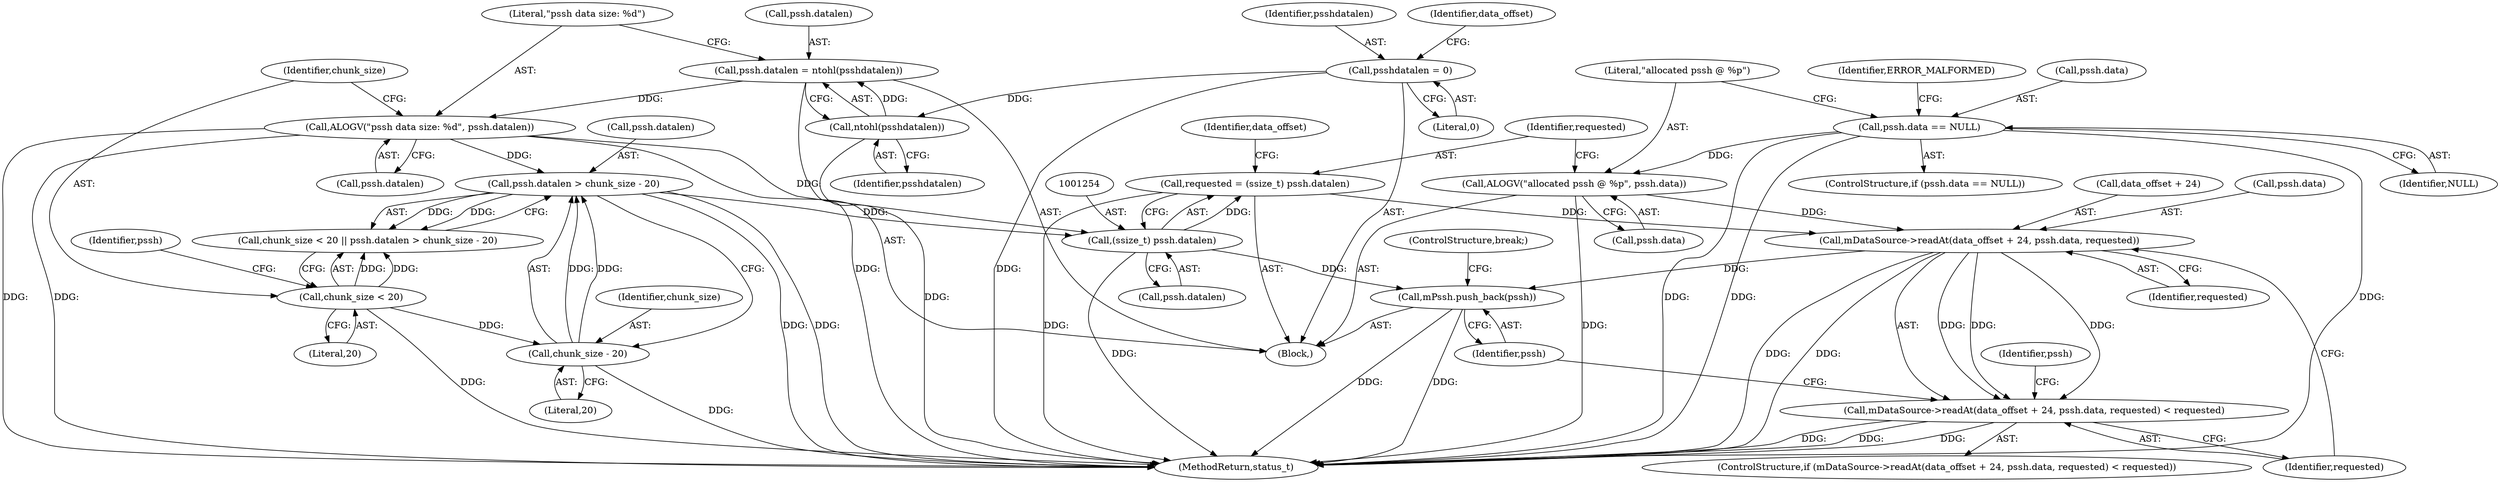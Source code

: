 digraph "0_Android_8a3a2f6ea7defe1a81bb32b3c9f3537f84749b9d@API" {
"1001260" [label="(Call,mDataSource->readAt(data_offset + 24, pssh.data, requested))"];
"1001245" [label="(Call,ALOGV(\"allocated pssh @ %p\", pssh.data))"];
"1001237" [label="(Call,pssh.data == NULL)"];
"1001251" [label="(Call,requested = (ssize_t) pssh.datalen)"];
"1001253" [label="(Call,(ssize_t) pssh.datalen)"];
"1001209" [label="(Call,ALOGV(\"pssh data size: %d\", pssh.datalen))"];
"1001203" [label="(Call,pssh.datalen = ntohl(psshdatalen))"];
"1001207" [label="(Call,ntohl(psshdatalen))"];
"1001187" [label="(Call,psshdatalen = 0)"];
"1001219" [label="(Call,pssh.datalen > chunk_size - 20)"];
"1001223" [label="(Call,chunk_size - 20)"];
"1001216" [label="(Call,chunk_size < 20)"];
"1001259" [label="(Call,mDataSource->readAt(data_offset + 24, pssh.data, requested) < requested)"];
"1001275" [label="(Call,mPssh.push_back(pssh))"];
"1001225" [label="(Literal,20)"];
"1001262" [label="(Identifier,data_offset)"];
"1001188" [label="(Identifier,psshdatalen)"];
"1001237" [label="(Call,pssh.data == NULL)"];
"1001189" [label="(Literal,0)"];
"1001267" [label="(Identifier,requested)"];
"1001238" [label="(Call,pssh.data)"];
"1001259" [label="(Call,mDataSource->readAt(data_offset + 24, pssh.data, requested) < requested)"];
"1001247" [label="(Call,pssh.data)"];
"1001217" [label="(Identifier,chunk_size)"];
"1001255" [label="(Call,pssh.datalen)"];
"1001211" [label="(Call,pssh.datalen)"];
"1001261" [label="(Call,data_offset + 24)"];
"1001236" [label="(ControlStructure,if (pssh.data == NULL))"];
"1001244" [label="(Identifier,ERROR_MALFORMED)"];
"1001220" [label="(Call,pssh.datalen)"];
"1001223" [label="(Call,chunk_size - 20)"];
"1001194" [label="(Identifier,data_offset)"];
"1001271" [label="(Identifier,pssh)"];
"1001246" [label="(Literal,\"allocated pssh @ %p\")"];
"1001219" [label="(Call,pssh.datalen > chunk_size - 20)"];
"1001203" [label="(Call,pssh.datalen = ntohl(psshdatalen))"];
"1001187" [label="(Call,psshdatalen = 0)"];
"1001264" [label="(Call,pssh.data)"];
"1001275" [label="(Call,mPssh.push_back(pssh))"];
"1001207" [label="(Call,ntohl(psshdatalen))"];
"1001204" [label="(Call,pssh.datalen)"];
"1001218" [label="(Literal,20)"];
"1001252" [label="(Identifier,requested)"];
"1001277" [label="(ControlStructure,break;)"];
"1001276" [label="(Identifier,pssh)"];
"1001251" [label="(Call,requested = (ssize_t) pssh.datalen)"];
"1001260" [label="(Call,mDataSource->readAt(data_offset + 24, pssh.data, requested))"];
"1001224" [label="(Identifier,chunk_size)"];
"1001258" [label="(ControlStructure,if (mDataSource->readAt(data_offset + 24, pssh.data, requested) < requested))"];
"1001221" [label="(Identifier,pssh)"];
"1001215" [label="(Call,chunk_size < 20 || pssh.datalen > chunk_size - 20)"];
"1001253" [label="(Call,(ssize_t) pssh.datalen)"];
"1001245" [label="(Call,ALOGV(\"allocated pssh @ %p\", pssh.data))"];
"1001209" [label="(Call,ALOGV(\"pssh data size: %d\", pssh.datalen))"];
"1001165" [label="(Block,)"];
"1001208" [label="(Identifier,psshdatalen)"];
"1001210" [label="(Literal,\"pssh data size: %d\")"];
"1001241" [label="(Identifier,NULL)"];
"1001268" [label="(Identifier,requested)"];
"1001216" [label="(Call,chunk_size < 20)"];
"1003903" [label="(MethodReturn,status_t)"];
"1001260" -> "1001259"  [label="AST: "];
"1001260" -> "1001267"  [label="CFG: "];
"1001261" -> "1001260"  [label="AST: "];
"1001264" -> "1001260"  [label="AST: "];
"1001267" -> "1001260"  [label="AST: "];
"1001268" -> "1001260"  [label="CFG: "];
"1001260" -> "1003903"  [label="DDG: "];
"1001260" -> "1003903"  [label="DDG: "];
"1001260" -> "1001259"  [label="DDG: "];
"1001260" -> "1001259"  [label="DDG: "];
"1001260" -> "1001259"  [label="DDG: "];
"1001245" -> "1001260"  [label="DDG: "];
"1001251" -> "1001260"  [label="DDG: "];
"1001260" -> "1001275"  [label="DDG: "];
"1001245" -> "1001165"  [label="AST: "];
"1001245" -> "1001247"  [label="CFG: "];
"1001246" -> "1001245"  [label="AST: "];
"1001247" -> "1001245"  [label="AST: "];
"1001252" -> "1001245"  [label="CFG: "];
"1001245" -> "1003903"  [label="DDG: "];
"1001237" -> "1001245"  [label="DDG: "];
"1001237" -> "1001236"  [label="AST: "];
"1001237" -> "1001241"  [label="CFG: "];
"1001238" -> "1001237"  [label="AST: "];
"1001241" -> "1001237"  [label="AST: "];
"1001244" -> "1001237"  [label="CFG: "];
"1001246" -> "1001237"  [label="CFG: "];
"1001237" -> "1003903"  [label="DDG: "];
"1001237" -> "1003903"  [label="DDG: "];
"1001237" -> "1003903"  [label="DDG: "];
"1001251" -> "1001165"  [label="AST: "];
"1001251" -> "1001253"  [label="CFG: "];
"1001252" -> "1001251"  [label="AST: "];
"1001253" -> "1001251"  [label="AST: "];
"1001262" -> "1001251"  [label="CFG: "];
"1001251" -> "1003903"  [label="DDG: "];
"1001253" -> "1001251"  [label="DDG: "];
"1001253" -> "1001255"  [label="CFG: "];
"1001254" -> "1001253"  [label="AST: "];
"1001255" -> "1001253"  [label="AST: "];
"1001253" -> "1003903"  [label="DDG: "];
"1001209" -> "1001253"  [label="DDG: "];
"1001219" -> "1001253"  [label="DDG: "];
"1001253" -> "1001275"  [label="DDG: "];
"1001209" -> "1001165"  [label="AST: "];
"1001209" -> "1001211"  [label="CFG: "];
"1001210" -> "1001209"  [label="AST: "];
"1001211" -> "1001209"  [label="AST: "];
"1001217" -> "1001209"  [label="CFG: "];
"1001209" -> "1003903"  [label="DDG: "];
"1001209" -> "1003903"  [label="DDG: "];
"1001203" -> "1001209"  [label="DDG: "];
"1001209" -> "1001219"  [label="DDG: "];
"1001203" -> "1001165"  [label="AST: "];
"1001203" -> "1001207"  [label="CFG: "];
"1001204" -> "1001203"  [label="AST: "];
"1001207" -> "1001203"  [label="AST: "];
"1001210" -> "1001203"  [label="CFG: "];
"1001203" -> "1003903"  [label="DDG: "];
"1001207" -> "1001203"  [label="DDG: "];
"1001207" -> "1001208"  [label="CFG: "];
"1001208" -> "1001207"  [label="AST: "];
"1001207" -> "1003903"  [label="DDG: "];
"1001187" -> "1001207"  [label="DDG: "];
"1001187" -> "1001165"  [label="AST: "];
"1001187" -> "1001189"  [label="CFG: "];
"1001188" -> "1001187"  [label="AST: "];
"1001189" -> "1001187"  [label="AST: "];
"1001194" -> "1001187"  [label="CFG: "];
"1001187" -> "1003903"  [label="DDG: "];
"1001219" -> "1001215"  [label="AST: "];
"1001219" -> "1001223"  [label="CFG: "];
"1001220" -> "1001219"  [label="AST: "];
"1001223" -> "1001219"  [label="AST: "];
"1001215" -> "1001219"  [label="CFG: "];
"1001219" -> "1003903"  [label="DDG: "];
"1001219" -> "1003903"  [label="DDG: "];
"1001219" -> "1001215"  [label="DDG: "];
"1001219" -> "1001215"  [label="DDG: "];
"1001223" -> "1001219"  [label="DDG: "];
"1001223" -> "1001219"  [label="DDG: "];
"1001223" -> "1001225"  [label="CFG: "];
"1001224" -> "1001223"  [label="AST: "];
"1001225" -> "1001223"  [label="AST: "];
"1001223" -> "1003903"  [label="DDG: "];
"1001216" -> "1001223"  [label="DDG: "];
"1001216" -> "1001215"  [label="AST: "];
"1001216" -> "1001218"  [label="CFG: "];
"1001217" -> "1001216"  [label="AST: "];
"1001218" -> "1001216"  [label="AST: "];
"1001221" -> "1001216"  [label="CFG: "];
"1001215" -> "1001216"  [label="CFG: "];
"1001216" -> "1003903"  [label="DDG: "];
"1001216" -> "1001215"  [label="DDG: "];
"1001216" -> "1001215"  [label="DDG: "];
"1001259" -> "1001258"  [label="AST: "];
"1001259" -> "1001268"  [label="CFG: "];
"1001268" -> "1001259"  [label="AST: "];
"1001271" -> "1001259"  [label="CFG: "];
"1001276" -> "1001259"  [label="CFG: "];
"1001259" -> "1003903"  [label="DDG: "];
"1001259" -> "1003903"  [label="DDG: "];
"1001259" -> "1003903"  [label="DDG: "];
"1001275" -> "1001165"  [label="AST: "];
"1001275" -> "1001276"  [label="CFG: "];
"1001276" -> "1001275"  [label="AST: "];
"1001277" -> "1001275"  [label="CFG: "];
"1001275" -> "1003903"  [label="DDG: "];
"1001275" -> "1003903"  [label="DDG: "];
}
